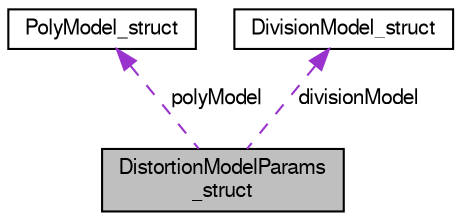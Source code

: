 digraph "DistortionModelParams_struct"
{
  bgcolor="transparent";
  edge [fontname="FreeSans",fontsize="10",labelfontname="FreeSans",labelfontsize="10"];
  node [fontname="FreeSans",fontsize="10",shape=record];
  Node1 [label="DistortionModelParams\l_struct",height=0.2,width=0.4,color="black", fillcolor="grey75", style="filled" fontcolor="black"];
  Node2 -> Node1 [dir="back",color="darkorchid3",fontsize="10",style="dashed",label=" polyModel" ,fontname="FreeSans"];
  Node2 [label="PolyModel_struct",height=0.2,width=0.4,color="black",URL="$struct_poly_model__struct.html"];
  Node3 -> Node1 [dir="back",color="darkorchid3",fontsize="10",style="dashed",label=" divisionModel" ,fontname="FreeSans"];
  Node3 [label="DivisionModel_struct",height=0.2,width=0.4,color="black",URL="$struct_division_model__struct.html"];
}
